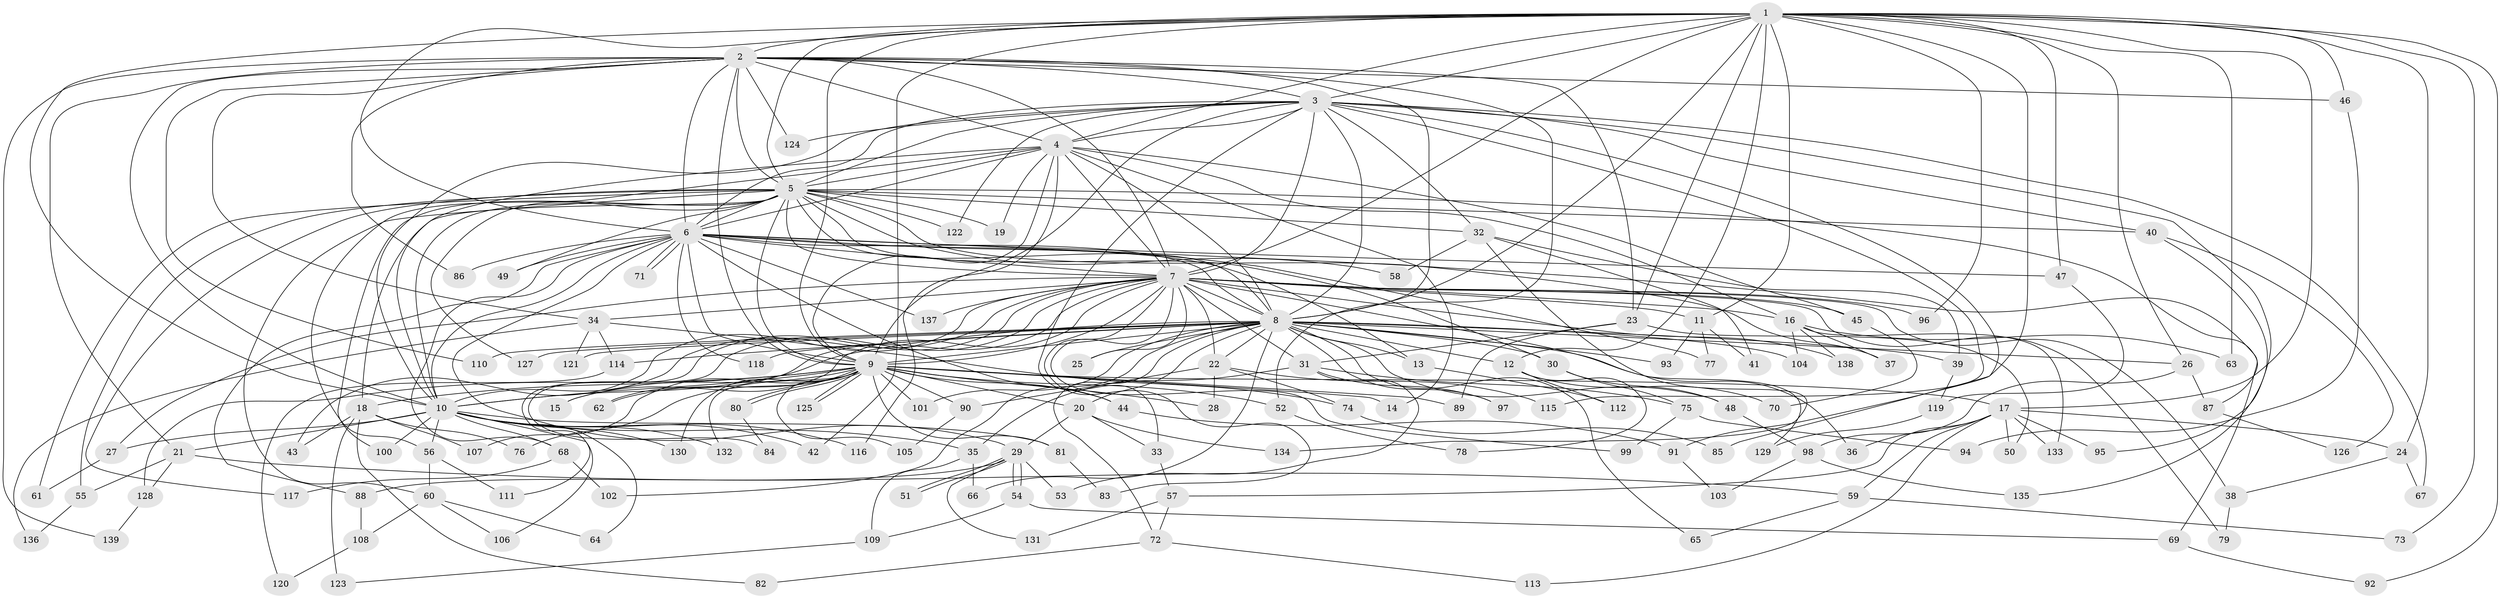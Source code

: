 // coarse degree distribution, {37: 0.009523809523809525, 24: 0.009523809523809525, 12: 0.009523809523809525, 22: 0.009523809523809525, 19: 0.009523809523809525, 29: 0.009523809523809525, 27: 0.009523809523809525, 18: 0.009523809523809525, 4: 0.0761904761904762, 5: 0.0380952380952381, 3: 0.18095238095238095, 2: 0.49523809523809526, 6: 0.0761904761904762, 10: 0.009523809523809525, 7: 0.02857142857142857, 1: 0.01904761904761905}
// Generated by graph-tools (version 1.1) at 2025/41/03/06/25 10:41:42]
// undirected, 139 vertices, 303 edges
graph export_dot {
graph [start="1"]
  node [color=gray90,style=filled];
  1;
  2;
  3;
  4;
  5;
  6;
  7;
  8;
  9;
  10;
  11;
  12;
  13;
  14;
  15;
  16;
  17;
  18;
  19;
  20;
  21;
  22;
  23;
  24;
  25;
  26;
  27;
  28;
  29;
  30;
  31;
  32;
  33;
  34;
  35;
  36;
  37;
  38;
  39;
  40;
  41;
  42;
  43;
  44;
  45;
  46;
  47;
  48;
  49;
  50;
  51;
  52;
  53;
  54;
  55;
  56;
  57;
  58;
  59;
  60;
  61;
  62;
  63;
  64;
  65;
  66;
  67;
  68;
  69;
  70;
  71;
  72;
  73;
  74;
  75;
  76;
  77;
  78;
  79;
  80;
  81;
  82;
  83;
  84;
  85;
  86;
  87;
  88;
  89;
  90;
  91;
  92;
  93;
  94;
  95;
  96;
  97;
  98;
  99;
  100;
  101;
  102;
  103;
  104;
  105;
  106;
  107;
  108;
  109;
  110;
  111;
  112;
  113;
  114;
  115;
  116;
  117;
  118;
  119;
  120;
  121;
  122;
  123;
  124;
  125;
  126;
  127;
  128;
  129;
  130;
  131;
  132;
  133;
  134;
  135;
  136;
  137;
  138;
  139;
  1 -- 2;
  1 -- 3;
  1 -- 4;
  1 -- 5;
  1 -- 6;
  1 -- 7;
  1 -- 8;
  1 -- 9;
  1 -- 10;
  1 -- 11;
  1 -- 12;
  1 -- 17;
  1 -- 23;
  1 -- 24;
  1 -- 26;
  1 -- 42;
  1 -- 46;
  1 -- 47;
  1 -- 63;
  1 -- 73;
  1 -- 91;
  1 -- 92;
  1 -- 96;
  2 -- 3;
  2 -- 4;
  2 -- 5;
  2 -- 6;
  2 -- 7;
  2 -- 8;
  2 -- 9;
  2 -- 10;
  2 -- 21;
  2 -- 23;
  2 -- 34;
  2 -- 46;
  2 -- 52;
  2 -- 86;
  2 -- 110;
  2 -- 124;
  2 -- 139;
  3 -- 4;
  3 -- 5;
  3 -- 6;
  3 -- 7;
  3 -- 8;
  3 -- 9;
  3 -- 10;
  3 -- 32;
  3 -- 33;
  3 -- 40;
  3 -- 67;
  3 -- 85;
  3 -- 95;
  3 -- 115;
  3 -- 122;
  3 -- 124;
  4 -- 5;
  4 -- 6;
  4 -- 7;
  4 -- 8;
  4 -- 9;
  4 -- 10;
  4 -- 14;
  4 -- 16;
  4 -- 19;
  4 -- 45;
  4 -- 56;
  4 -- 116;
  5 -- 6;
  5 -- 7;
  5 -- 8;
  5 -- 9;
  5 -- 10;
  5 -- 18;
  5 -- 19;
  5 -- 30;
  5 -- 32;
  5 -- 37;
  5 -- 40;
  5 -- 49;
  5 -- 55;
  5 -- 58;
  5 -- 60;
  5 -- 61;
  5 -- 87;
  5 -- 100;
  5 -- 117;
  5 -- 122;
  5 -- 127;
  6 -- 7;
  6 -- 8;
  6 -- 9;
  6 -- 10;
  6 -- 13;
  6 -- 29;
  6 -- 44;
  6 -- 47;
  6 -- 49;
  6 -- 68;
  6 -- 69;
  6 -- 71;
  6 -- 71;
  6 -- 77;
  6 -- 86;
  6 -- 88;
  6 -- 118;
  6 -- 137;
  7 -- 8;
  7 -- 9;
  7 -- 10;
  7 -- 11;
  7 -- 15;
  7 -- 16;
  7 -- 22;
  7 -- 25;
  7 -- 27;
  7 -- 31;
  7 -- 34;
  7 -- 38;
  7 -- 43;
  7 -- 45;
  7 -- 62;
  7 -- 79;
  7 -- 83;
  7 -- 84;
  7 -- 96;
  7 -- 99;
  7 -- 111;
  7 -- 129;
  7 -- 137;
  7 -- 138;
  8 -- 9;
  8 -- 10;
  8 -- 12;
  8 -- 13;
  8 -- 20;
  8 -- 22;
  8 -- 25;
  8 -- 26;
  8 -- 30;
  8 -- 36;
  8 -- 39;
  8 -- 48;
  8 -- 65;
  8 -- 66;
  8 -- 72;
  8 -- 93;
  8 -- 97;
  8 -- 101;
  8 -- 102;
  8 -- 104;
  8 -- 110;
  8 -- 114;
  8 -- 118;
  8 -- 121;
  8 -- 127;
  9 -- 10;
  9 -- 14;
  9 -- 15;
  9 -- 17;
  9 -- 18;
  9 -- 20;
  9 -- 28;
  9 -- 44;
  9 -- 52;
  9 -- 62;
  9 -- 76;
  9 -- 80;
  9 -- 80;
  9 -- 81;
  9 -- 89;
  9 -- 90;
  9 -- 101;
  9 -- 105;
  9 -- 107;
  9 -- 125;
  9 -- 125;
  9 -- 128;
  9 -- 130;
  9 -- 132;
  10 -- 21;
  10 -- 27;
  10 -- 35;
  10 -- 42;
  10 -- 56;
  10 -- 64;
  10 -- 68;
  10 -- 81;
  10 -- 100;
  10 -- 106;
  10 -- 116;
  10 -- 130;
  10 -- 132;
  11 -- 41;
  11 -- 77;
  11 -- 93;
  12 -- 70;
  12 -- 78;
  12 -- 112;
  13 -- 112;
  16 -- 37;
  16 -- 63;
  16 -- 104;
  16 -- 133;
  16 -- 138;
  17 -- 24;
  17 -- 36;
  17 -- 50;
  17 -- 57;
  17 -- 59;
  17 -- 95;
  17 -- 113;
  17 -- 133;
  18 -- 43;
  18 -- 76;
  18 -- 82;
  18 -- 107;
  18 -- 123;
  20 -- 29;
  20 -- 33;
  20 -- 134;
  21 -- 55;
  21 -- 59;
  21 -- 128;
  22 -- 28;
  22 -- 74;
  22 -- 90;
  22 -- 115;
  23 -- 31;
  23 -- 50;
  23 -- 89;
  24 -- 38;
  24 -- 67;
  26 -- 87;
  26 -- 98;
  27 -- 61;
  29 -- 51;
  29 -- 51;
  29 -- 53;
  29 -- 54;
  29 -- 54;
  29 -- 88;
  29 -- 131;
  30 -- 48;
  30 -- 75;
  31 -- 35;
  31 -- 53;
  31 -- 75;
  31 -- 97;
  32 -- 39;
  32 -- 41;
  32 -- 58;
  32 -- 134;
  33 -- 57;
  34 -- 74;
  34 -- 114;
  34 -- 121;
  34 -- 136;
  35 -- 66;
  35 -- 109;
  38 -- 79;
  39 -- 119;
  40 -- 126;
  40 -- 135;
  44 -- 91;
  45 -- 70;
  46 -- 94;
  47 -- 119;
  48 -- 98;
  52 -- 78;
  54 -- 69;
  54 -- 109;
  55 -- 136;
  56 -- 60;
  56 -- 111;
  57 -- 72;
  57 -- 131;
  59 -- 65;
  59 -- 73;
  60 -- 64;
  60 -- 106;
  60 -- 108;
  68 -- 102;
  68 -- 117;
  69 -- 92;
  72 -- 82;
  72 -- 113;
  74 -- 85;
  75 -- 94;
  75 -- 99;
  80 -- 84;
  81 -- 83;
  87 -- 126;
  88 -- 108;
  90 -- 105;
  91 -- 103;
  98 -- 103;
  98 -- 135;
  108 -- 120;
  109 -- 123;
  114 -- 120;
  119 -- 129;
  128 -- 139;
}

